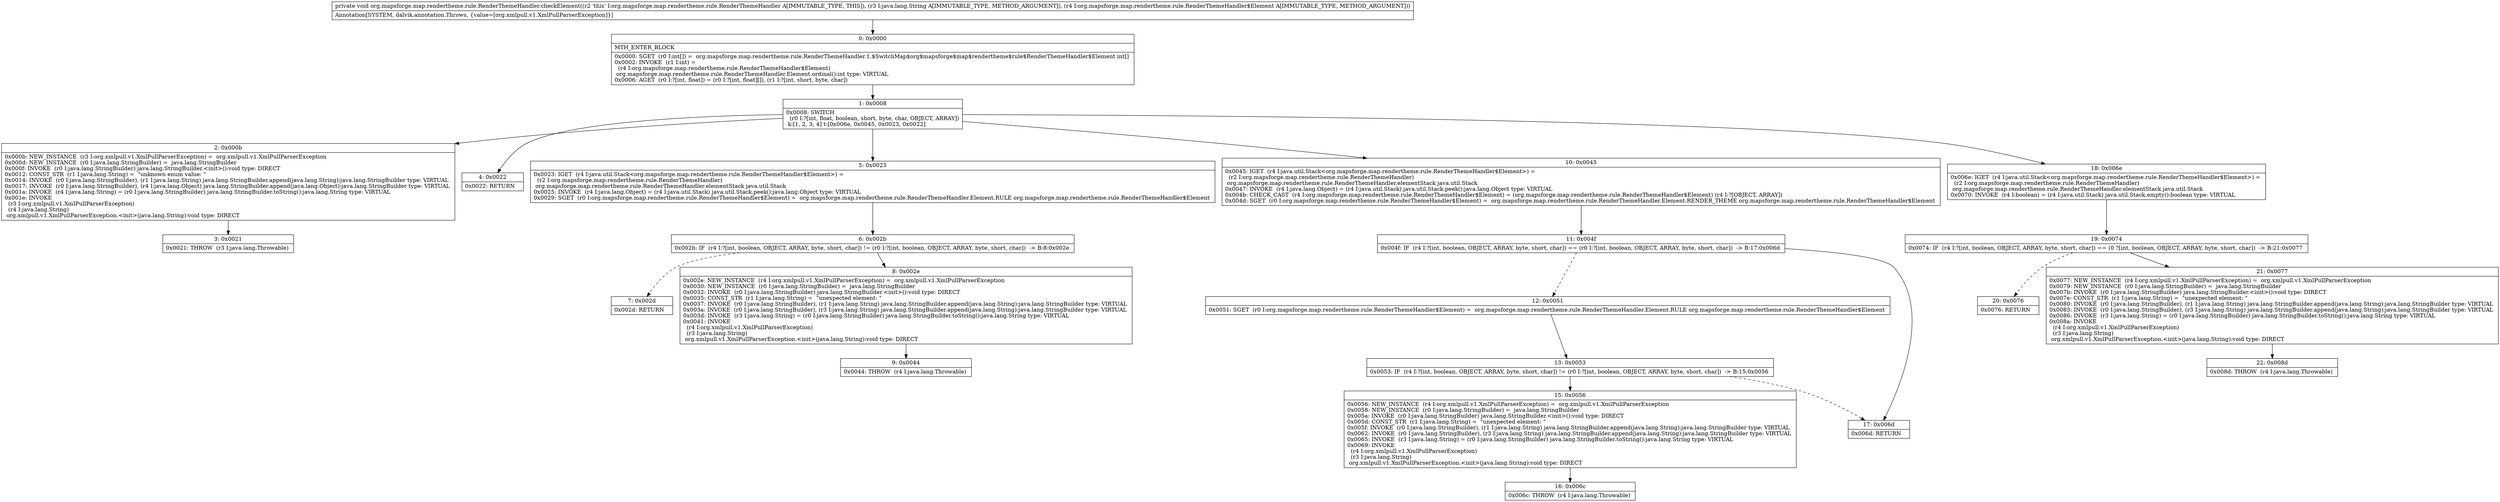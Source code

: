 digraph "CFG fororg.mapsforge.map.rendertheme.rule.RenderThemeHandler.checkElement(Ljava\/lang\/String;Lorg\/mapsforge\/map\/rendertheme\/rule\/RenderThemeHandler$Element;)V" {
Node_0 [shape=record,label="{0\:\ 0x0000|MTH_ENTER_BLOCK\l|0x0000: SGET  (r0 I:int[]) =  org.mapsforge.map.rendertheme.rule.RenderThemeHandler.1.$SwitchMap$org$mapsforge$map$rendertheme$rule$RenderThemeHandler$Element int[] \l0x0002: INVOKE  (r1 I:int) = \l  (r4 I:org.mapsforge.map.rendertheme.rule.RenderThemeHandler$Element)\l org.mapsforge.map.rendertheme.rule.RenderThemeHandler.Element.ordinal():int type: VIRTUAL \l0x0006: AGET  (r0 I:?[int, float]) = (r0 I:?[int, float][]), (r1 I:?[int, short, byte, char]) \l}"];
Node_1 [shape=record,label="{1\:\ 0x0008|0x0008: SWITCH  \l  (r0 I:?[int, float, boolean, short, byte, char, OBJECT, ARRAY])\l k:[1, 2, 3, 4] t:[0x006e, 0x0045, 0x0023, 0x0022] \l}"];
Node_2 [shape=record,label="{2\:\ 0x000b|0x000b: NEW_INSTANCE  (r3 I:org.xmlpull.v1.XmlPullParserException) =  org.xmlpull.v1.XmlPullParserException \l0x000d: NEW_INSTANCE  (r0 I:java.lang.StringBuilder) =  java.lang.StringBuilder \l0x000f: INVOKE  (r0 I:java.lang.StringBuilder) java.lang.StringBuilder.\<init\>():void type: DIRECT \l0x0012: CONST_STR  (r1 I:java.lang.String) =  \"unknown enum value: \" \l0x0014: INVOKE  (r0 I:java.lang.StringBuilder), (r1 I:java.lang.String) java.lang.StringBuilder.append(java.lang.String):java.lang.StringBuilder type: VIRTUAL \l0x0017: INVOKE  (r0 I:java.lang.StringBuilder), (r4 I:java.lang.Object) java.lang.StringBuilder.append(java.lang.Object):java.lang.StringBuilder type: VIRTUAL \l0x001a: INVOKE  (r4 I:java.lang.String) = (r0 I:java.lang.StringBuilder) java.lang.StringBuilder.toString():java.lang.String type: VIRTUAL \l0x001e: INVOKE  \l  (r3 I:org.xmlpull.v1.XmlPullParserException)\l  (r4 I:java.lang.String)\l org.xmlpull.v1.XmlPullParserException.\<init\>(java.lang.String):void type: DIRECT \l}"];
Node_3 [shape=record,label="{3\:\ 0x0021|0x0021: THROW  (r3 I:java.lang.Throwable) \l}"];
Node_4 [shape=record,label="{4\:\ 0x0022|0x0022: RETURN   \l}"];
Node_5 [shape=record,label="{5\:\ 0x0023|0x0023: IGET  (r4 I:java.util.Stack\<org.mapsforge.map.rendertheme.rule.RenderThemeHandler$Element\>) = \l  (r2 I:org.mapsforge.map.rendertheme.rule.RenderThemeHandler)\l org.mapsforge.map.rendertheme.rule.RenderThemeHandler.elementStack java.util.Stack \l0x0025: INVOKE  (r4 I:java.lang.Object) = (r4 I:java.util.Stack) java.util.Stack.peek():java.lang.Object type: VIRTUAL \l0x0029: SGET  (r0 I:org.mapsforge.map.rendertheme.rule.RenderThemeHandler$Element) =  org.mapsforge.map.rendertheme.rule.RenderThemeHandler.Element.RULE org.mapsforge.map.rendertheme.rule.RenderThemeHandler$Element \l}"];
Node_6 [shape=record,label="{6\:\ 0x002b|0x002b: IF  (r4 I:?[int, boolean, OBJECT, ARRAY, byte, short, char]) != (r0 I:?[int, boolean, OBJECT, ARRAY, byte, short, char])  \-\> B:8:0x002e \l}"];
Node_7 [shape=record,label="{7\:\ 0x002d|0x002d: RETURN   \l}"];
Node_8 [shape=record,label="{8\:\ 0x002e|0x002e: NEW_INSTANCE  (r4 I:org.xmlpull.v1.XmlPullParserException) =  org.xmlpull.v1.XmlPullParserException \l0x0030: NEW_INSTANCE  (r0 I:java.lang.StringBuilder) =  java.lang.StringBuilder \l0x0032: INVOKE  (r0 I:java.lang.StringBuilder) java.lang.StringBuilder.\<init\>():void type: DIRECT \l0x0035: CONST_STR  (r1 I:java.lang.String) =  \"unexpected element: \" \l0x0037: INVOKE  (r0 I:java.lang.StringBuilder), (r1 I:java.lang.String) java.lang.StringBuilder.append(java.lang.String):java.lang.StringBuilder type: VIRTUAL \l0x003a: INVOKE  (r0 I:java.lang.StringBuilder), (r3 I:java.lang.String) java.lang.StringBuilder.append(java.lang.String):java.lang.StringBuilder type: VIRTUAL \l0x003d: INVOKE  (r3 I:java.lang.String) = (r0 I:java.lang.StringBuilder) java.lang.StringBuilder.toString():java.lang.String type: VIRTUAL \l0x0041: INVOKE  \l  (r4 I:org.xmlpull.v1.XmlPullParserException)\l  (r3 I:java.lang.String)\l org.xmlpull.v1.XmlPullParserException.\<init\>(java.lang.String):void type: DIRECT \l}"];
Node_9 [shape=record,label="{9\:\ 0x0044|0x0044: THROW  (r4 I:java.lang.Throwable) \l}"];
Node_10 [shape=record,label="{10\:\ 0x0045|0x0045: IGET  (r4 I:java.util.Stack\<org.mapsforge.map.rendertheme.rule.RenderThemeHandler$Element\>) = \l  (r2 I:org.mapsforge.map.rendertheme.rule.RenderThemeHandler)\l org.mapsforge.map.rendertheme.rule.RenderThemeHandler.elementStack java.util.Stack \l0x0047: INVOKE  (r4 I:java.lang.Object) = (r4 I:java.util.Stack) java.util.Stack.peek():java.lang.Object type: VIRTUAL \l0x004b: CHECK_CAST  (r4 I:org.mapsforge.map.rendertheme.rule.RenderThemeHandler$Element) = (org.mapsforge.map.rendertheme.rule.RenderThemeHandler$Element) (r4 I:?[OBJECT, ARRAY]) \l0x004d: SGET  (r0 I:org.mapsforge.map.rendertheme.rule.RenderThemeHandler$Element) =  org.mapsforge.map.rendertheme.rule.RenderThemeHandler.Element.RENDER_THEME org.mapsforge.map.rendertheme.rule.RenderThemeHandler$Element \l}"];
Node_11 [shape=record,label="{11\:\ 0x004f|0x004f: IF  (r4 I:?[int, boolean, OBJECT, ARRAY, byte, short, char]) == (r0 I:?[int, boolean, OBJECT, ARRAY, byte, short, char])  \-\> B:17:0x006d \l}"];
Node_12 [shape=record,label="{12\:\ 0x0051|0x0051: SGET  (r0 I:org.mapsforge.map.rendertheme.rule.RenderThemeHandler$Element) =  org.mapsforge.map.rendertheme.rule.RenderThemeHandler.Element.RULE org.mapsforge.map.rendertheme.rule.RenderThemeHandler$Element \l}"];
Node_13 [shape=record,label="{13\:\ 0x0053|0x0053: IF  (r4 I:?[int, boolean, OBJECT, ARRAY, byte, short, char]) != (r0 I:?[int, boolean, OBJECT, ARRAY, byte, short, char])  \-\> B:15:0x0056 \l}"];
Node_15 [shape=record,label="{15\:\ 0x0056|0x0056: NEW_INSTANCE  (r4 I:org.xmlpull.v1.XmlPullParserException) =  org.xmlpull.v1.XmlPullParserException \l0x0058: NEW_INSTANCE  (r0 I:java.lang.StringBuilder) =  java.lang.StringBuilder \l0x005a: INVOKE  (r0 I:java.lang.StringBuilder) java.lang.StringBuilder.\<init\>():void type: DIRECT \l0x005d: CONST_STR  (r1 I:java.lang.String) =  \"unexpected element: \" \l0x005f: INVOKE  (r0 I:java.lang.StringBuilder), (r1 I:java.lang.String) java.lang.StringBuilder.append(java.lang.String):java.lang.StringBuilder type: VIRTUAL \l0x0062: INVOKE  (r0 I:java.lang.StringBuilder), (r3 I:java.lang.String) java.lang.StringBuilder.append(java.lang.String):java.lang.StringBuilder type: VIRTUAL \l0x0065: INVOKE  (r3 I:java.lang.String) = (r0 I:java.lang.StringBuilder) java.lang.StringBuilder.toString():java.lang.String type: VIRTUAL \l0x0069: INVOKE  \l  (r4 I:org.xmlpull.v1.XmlPullParserException)\l  (r3 I:java.lang.String)\l org.xmlpull.v1.XmlPullParserException.\<init\>(java.lang.String):void type: DIRECT \l}"];
Node_16 [shape=record,label="{16\:\ 0x006c|0x006c: THROW  (r4 I:java.lang.Throwable) \l}"];
Node_17 [shape=record,label="{17\:\ 0x006d|0x006d: RETURN   \l}"];
Node_18 [shape=record,label="{18\:\ 0x006e|0x006e: IGET  (r4 I:java.util.Stack\<org.mapsforge.map.rendertheme.rule.RenderThemeHandler$Element\>) = \l  (r2 I:org.mapsforge.map.rendertheme.rule.RenderThemeHandler)\l org.mapsforge.map.rendertheme.rule.RenderThemeHandler.elementStack java.util.Stack \l0x0070: INVOKE  (r4 I:boolean) = (r4 I:java.util.Stack) java.util.Stack.empty():boolean type: VIRTUAL \l}"];
Node_19 [shape=record,label="{19\:\ 0x0074|0x0074: IF  (r4 I:?[int, boolean, OBJECT, ARRAY, byte, short, char]) == (0 ?[int, boolean, OBJECT, ARRAY, byte, short, char])  \-\> B:21:0x0077 \l}"];
Node_20 [shape=record,label="{20\:\ 0x0076|0x0076: RETURN   \l}"];
Node_21 [shape=record,label="{21\:\ 0x0077|0x0077: NEW_INSTANCE  (r4 I:org.xmlpull.v1.XmlPullParserException) =  org.xmlpull.v1.XmlPullParserException \l0x0079: NEW_INSTANCE  (r0 I:java.lang.StringBuilder) =  java.lang.StringBuilder \l0x007b: INVOKE  (r0 I:java.lang.StringBuilder) java.lang.StringBuilder.\<init\>():void type: DIRECT \l0x007e: CONST_STR  (r1 I:java.lang.String) =  \"unexpected element: \" \l0x0080: INVOKE  (r0 I:java.lang.StringBuilder), (r1 I:java.lang.String) java.lang.StringBuilder.append(java.lang.String):java.lang.StringBuilder type: VIRTUAL \l0x0083: INVOKE  (r0 I:java.lang.StringBuilder), (r3 I:java.lang.String) java.lang.StringBuilder.append(java.lang.String):java.lang.StringBuilder type: VIRTUAL \l0x0086: INVOKE  (r3 I:java.lang.String) = (r0 I:java.lang.StringBuilder) java.lang.StringBuilder.toString():java.lang.String type: VIRTUAL \l0x008a: INVOKE  \l  (r4 I:org.xmlpull.v1.XmlPullParserException)\l  (r3 I:java.lang.String)\l org.xmlpull.v1.XmlPullParserException.\<init\>(java.lang.String):void type: DIRECT \l}"];
Node_22 [shape=record,label="{22\:\ 0x008d|0x008d: THROW  (r4 I:java.lang.Throwable) \l}"];
MethodNode[shape=record,label="{private void org.mapsforge.map.rendertheme.rule.RenderThemeHandler.checkElement((r2 'this' I:org.mapsforge.map.rendertheme.rule.RenderThemeHandler A[IMMUTABLE_TYPE, THIS]), (r3 I:java.lang.String A[IMMUTABLE_TYPE, METHOD_ARGUMENT]), (r4 I:org.mapsforge.map.rendertheme.rule.RenderThemeHandler$Element A[IMMUTABLE_TYPE, METHOD_ARGUMENT]))  | Annotation[SYSTEM, dalvik.annotation.Throws, \{value=[org.xmlpull.v1.XmlPullParserException]\}]\l}"];
MethodNode -> Node_0;
Node_0 -> Node_1;
Node_1 -> Node_2;
Node_1 -> Node_4;
Node_1 -> Node_5;
Node_1 -> Node_10;
Node_1 -> Node_18;
Node_2 -> Node_3;
Node_5 -> Node_6;
Node_6 -> Node_7[style=dashed];
Node_6 -> Node_8;
Node_8 -> Node_9;
Node_10 -> Node_11;
Node_11 -> Node_12[style=dashed];
Node_11 -> Node_17;
Node_12 -> Node_13;
Node_13 -> Node_15;
Node_13 -> Node_17[style=dashed];
Node_15 -> Node_16;
Node_18 -> Node_19;
Node_19 -> Node_20[style=dashed];
Node_19 -> Node_21;
Node_21 -> Node_22;
}

